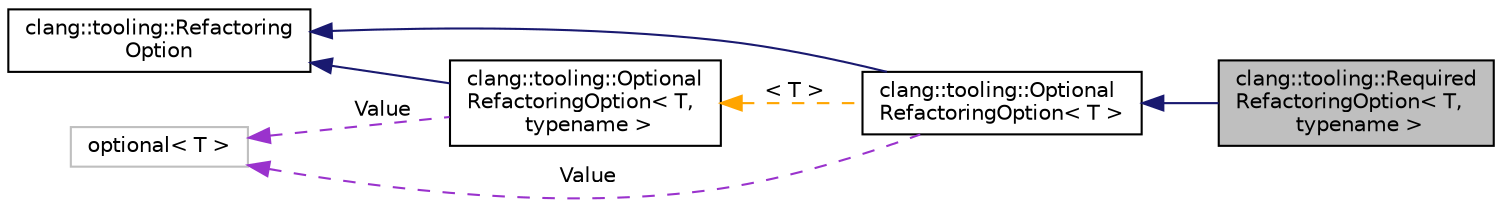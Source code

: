digraph "clang::tooling::RequiredRefactoringOption&lt; T, typename &gt;"
{
 // LATEX_PDF_SIZE
  bgcolor="transparent";
  edge [fontname="Helvetica",fontsize="10",labelfontname="Helvetica",labelfontsize="10"];
  node [fontname="Helvetica",fontsize="10",shape=record];
  rankdir="LR";
  Node1 [label="clang::tooling::Required\lRefactoringOption\< T,\l typename \>",height=0.2,width=0.4,color="black", fillcolor="grey75", style="filled", fontcolor="black",tooltip="A required refactoring option that stores a value of type T."];
  Node2 -> Node1 [dir="back",color="midnightblue",fontsize="10",style="solid",fontname="Helvetica"];
  Node2 [label="clang::tooling::Optional\lRefactoringOption\< T \>",height=0.2,width=0.4,color="black",URL="$classclang_1_1tooling_1_1OptionalRefactoringOption.html",tooltip=" "];
  Node3 -> Node2 [dir="back",color="midnightblue",fontsize="10",style="solid",fontname="Helvetica"];
  Node3 [label="clang::tooling::Refactoring\lOption",height=0.2,width=0.4,color="black",URL="$classclang_1_1tooling_1_1RefactoringOption.html",tooltip="A refactoring option is an interface that describes a value that has an impact on the outcome of a re..."];
  Node4 -> Node2 [dir="back",color="darkorchid3",fontsize="10",style="dashed",label=" Value" ,fontname="Helvetica"];
  Node4 [label="optional\< T \>",height=0.2,width=0.4,color="grey75",tooltip=" "];
  Node5 -> Node2 [dir="back",color="orange",fontsize="10",style="dashed",label=" \< T \>" ,fontname="Helvetica"];
  Node5 [label="clang::tooling::Optional\lRefactoringOption\< T,\l typename \>",height=0.2,width=0.4,color="black",URL="$classclang_1_1tooling_1_1OptionalRefactoringOption.html",tooltip="A refactoring option that stores a value of type T."];
  Node3 -> Node5 [dir="back",color="midnightblue",fontsize="10",style="solid",fontname="Helvetica"];
  Node4 -> Node5 [dir="back",color="darkorchid3",fontsize="10",style="dashed",label=" Value" ,fontname="Helvetica"];
}

